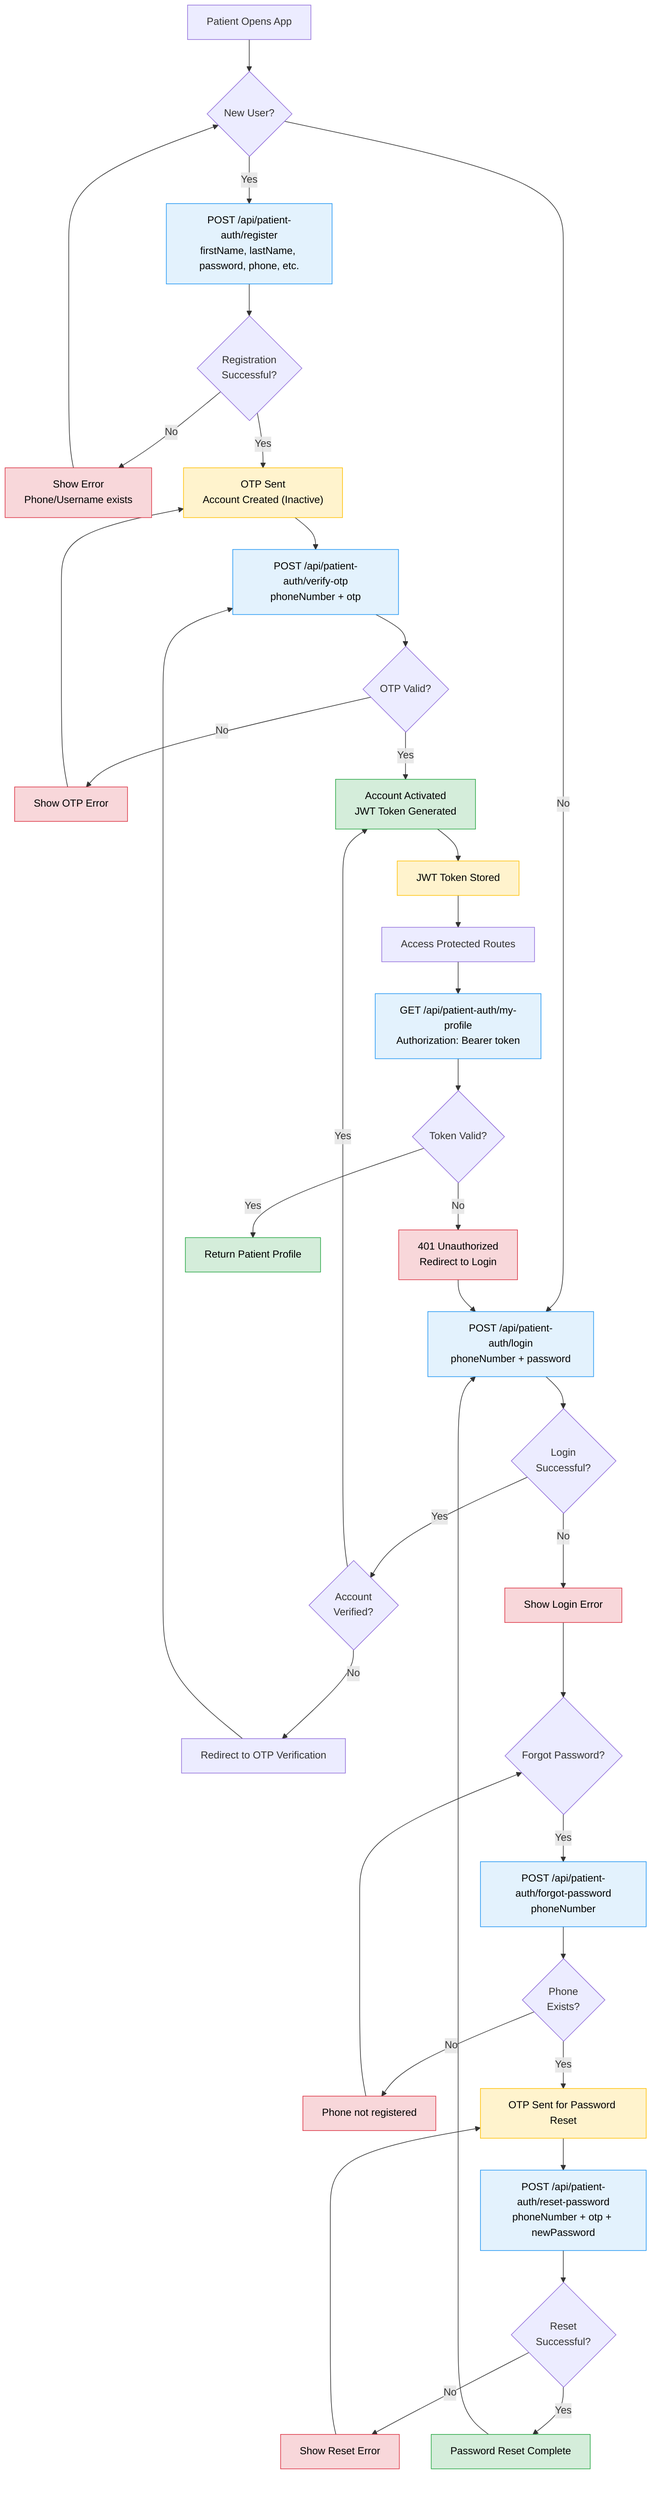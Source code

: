 graph TD
    A["Patient Opens App"] --> B{New User?}
    
    %% Registration Flow
    B -->|Yes| C["POST /api/patient-auth/register<br/>firstName, lastName, password, phone, etc."]
    C --> D{Registration<br/>Successful?}
    D -->|No| E["Show Error<br/>Phone/Username exists"]
    D -->|Yes| F["OTP Sent<br/>Account Created (Inactive)"]
    F --> G["POST /api/patient-auth/verify-otp<br/>phoneNumber + otp"]
    G --> H{OTP Valid?}
    H -->|No| I["Show OTP Error"]
    H -->|Yes| J["Account Activated<br/>JWT Token Generated"]
    
    %% Login Flow
    B -->|No| K["POST /api/patient-auth/login<br/>phoneNumber + password"]
    K --> L{Login<br/>Successful?}
    L -->|No| M["Show Login Error"]
    L -->|Yes| N{Account<br/>Verified?}
    N -->|No| O["Redirect to OTP Verification"]
    O --> G
    N -->|Yes| J
    
    %% Forgot Password Flow
    M --> P{Forgot Password?}
    P -->|Yes| Q["POST /api/patient-auth/forgot-password<br/>phoneNumber"]
    Q --> R{Phone<br/>Exists?}
    R -->|No| S["Phone not registered"]
    R -->|Yes| T["OTP Sent for Password Reset"]
    T --> U["POST /api/patient-auth/reset-password<br/>phoneNumber + otp + newPassword"]
    U --> V{Reset<br/>Successful?}
    V -->|No| W["Show Reset Error"]
    V -->|Yes| X["Password Reset Complete"]
    X --> K
    
    %% Authenticated Access
    J --> Y["JWT Token Stored"]
    Y --> Z["Access Protected Routes"]
    Z --> AA["GET /api/patient-auth/my-profile<br/>Authorization: Bearer token"]
    AA --> BB{Token Valid?}
    BB -->|No| CC["401 Unauthorized<br/>Redirect to Login"]
    BB -->|Yes| DD["Return Patient Profile"]
    
    %% Error Handling
    E --> B
    I --> F
    S --> P
    W --> T
    CC --> K
    
    %% Styling
    classDef success fill:#d4edda,stroke:#28a745,color:#000
    classDef error fill:#f8d7da,stroke:#dc3545,color:#000
    classDef process fill:#fff3cd,stroke:#ffc107,color:#000
    classDef endpoint fill:#e3f2fd,stroke:#2196f3,color:#000
    
    class J,DD,X success
    class E,I,M,S,W,CC error
    class F,T,Y process
    class C,G,K,Q,U,AA endpoint